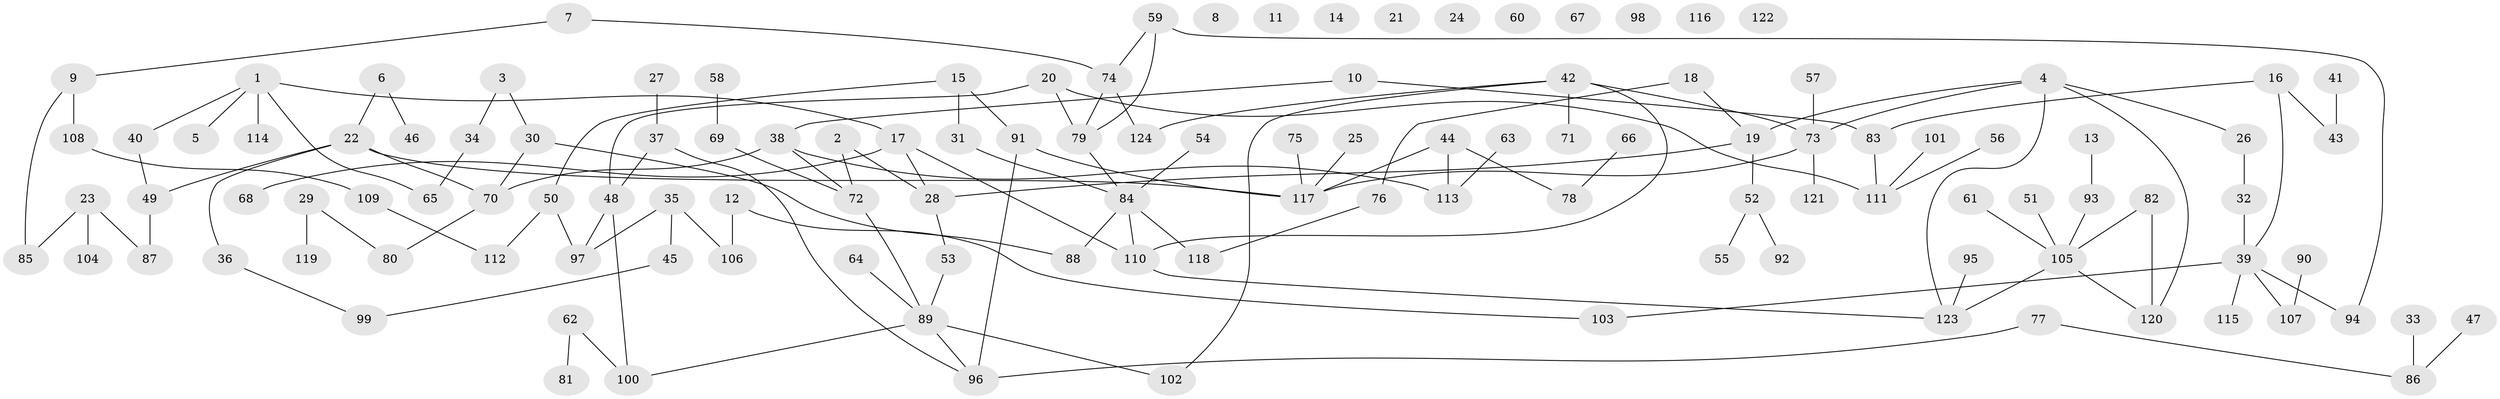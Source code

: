 // coarse degree distribution, {4: 0.1076923076923077, 2: 0.2923076923076923, 6: 0.046153846153846156, 5: 0.13846153846153847, 3: 0.18461538461538463, 1: 0.23076923076923078}
// Generated by graph-tools (version 1.1) at 2025/47/03/04/25 22:47:53]
// undirected, 124 vertices, 139 edges
graph export_dot {
  node [color=gray90,style=filled];
  1;
  2;
  3;
  4;
  5;
  6;
  7;
  8;
  9;
  10;
  11;
  12;
  13;
  14;
  15;
  16;
  17;
  18;
  19;
  20;
  21;
  22;
  23;
  24;
  25;
  26;
  27;
  28;
  29;
  30;
  31;
  32;
  33;
  34;
  35;
  36;
  37;
  38;
  39;
  40;
  41;
  42;
  43;
  44;
  45;
  46;
  47;
  48;
  49;
  50;
  51;
  52;
  53;
  54;
  55;
  56;
  57;
  58;
  59;
  60;
  61;
  62;
  63;
  64;
  65;
  66;
  67;
  68;
  69;
  70;
  71;
  72;
  73;
  74;
  75;
  76;
  77;
  78;
  79;
  80;
  81;
  82;
  83;
  84;
  85;
  86;
  87;
  88;
  89;
  90;
  91;
  92;
  93;
  94;
  95;
  96;
  97;
  98;
  99;
  100;
  101;
  102;
  103;
  104;
  105;
  106;
  107;
  108;
  109;
  110;
  111;
  112;
  113;
  114;
  115;
  116;
  117;
  118;
  119;
  120;
  121;
  122;
  123;
  124;
  1 -- 5;
  1 -- 17;
  1 -- 40;
  1 -- 65;
  1 -- 114;
  2 -- 28;
  2 -- 72;
  3 -- 30;
  3 -- 34;
  4 -- 19;
  4 -- 26;
  4 -- 73;
  4 -- 120;
  4 -- 123;
  6 -- 22;
  6 -- 46;
  7 -- 9;
  7 -- 74;
  9 -- 85;
  9 -- 108;
  10 -- 38;
  10 -- 83;
  12 -- 103;
  12 -- 106;
  13 -- 93;
  15 -- 31;
  15 -- 50;
  15 -- 91;
  16 -- 39;
  16 -- 43;
  16 -- 83;
  17 -- 28;
  17 -- 68;
  17 -- 110;
  18 -- 19;
  18 -- 76;
  19 -- 28;
  19 -- 52;
  20 -- 48;
  20 -- 79;
  20 -- 111;
  22 -- 36;
  22 -- 49;
  22 -- 70;
  22 -- 117;
  23 -- 85;
  23 -- 87;
  23 -- 104;
  25 -- 117;
  26 -- 32;
  27 -- 37;
  28 -- 53;
  29 -- 80;
  29 -- 119;
  30 -- 70;
  30 -- 88;
  31 -- 84;
  32 -- 39;
  33 -- 86;
  34 -- 65;
  35 -- 45;
  35 -- 97;
  35 -- 106;
  36 -- 99;
  37 -- 48;
  37 -- 96;
  38 -- 70;
  38 -- 72;
  38 -- 113;
  39 -- 94;
  39 -- 103;
  39 -- 107;
  39 -- 115;
  40 -- 49;
  41 -- 43;
  42 -- 71;
  42 -- 73;
  42 -- 102;
  42 -- 110;
  42 -- 124;
  44 -- 78;
  44 -- 113;
  44 -- 117;
  45 -- 99;
  47 -- 86;
  48 -- 97;
  48 -- 100;
  49 -- 87;
  50 -- 97;
  50 -- 112;
  51 -- 105;
  52 -- 55;
  52 -- 92;
  53 -- 89;
  54 -- 84;
  56 -- 111;
  57 -- 73;
  58 -- 69;
  59 -- 74;
  59 -- 79;
  59 -- 94;
  61 -- 105;
  62 -- 81;
  62 -- 100;
  63 -- 113;
  64 -- 89;
  66 -- 78;
  69 -- 72;
  70 -- 80;
  72 -- 89;
  73 -- 117;
  73 -- 121;
  74 -- 79;
  74 -- 124;
  75 -- 117;
  76 -- 118;
  77 -- 86;
  77 -- 96;
  79 -- 84;
  82 -- 105;
  82 -- 120;
  83 -- 111;
  84 -- 88;
  84 -- 110;
  84 -- 118;
  89 -- 96;
  89 -- 100;
  89 -- 102;
  90 -- 107;
  91 -- 96;
  91 -- 117;
  93 -- 105;
  95 -- 123;
  101 -- 111;
  105 -- 120;
  105 -- 123;
  108 -- 109;
  109 -- 112;
  110 -- 123;
}
